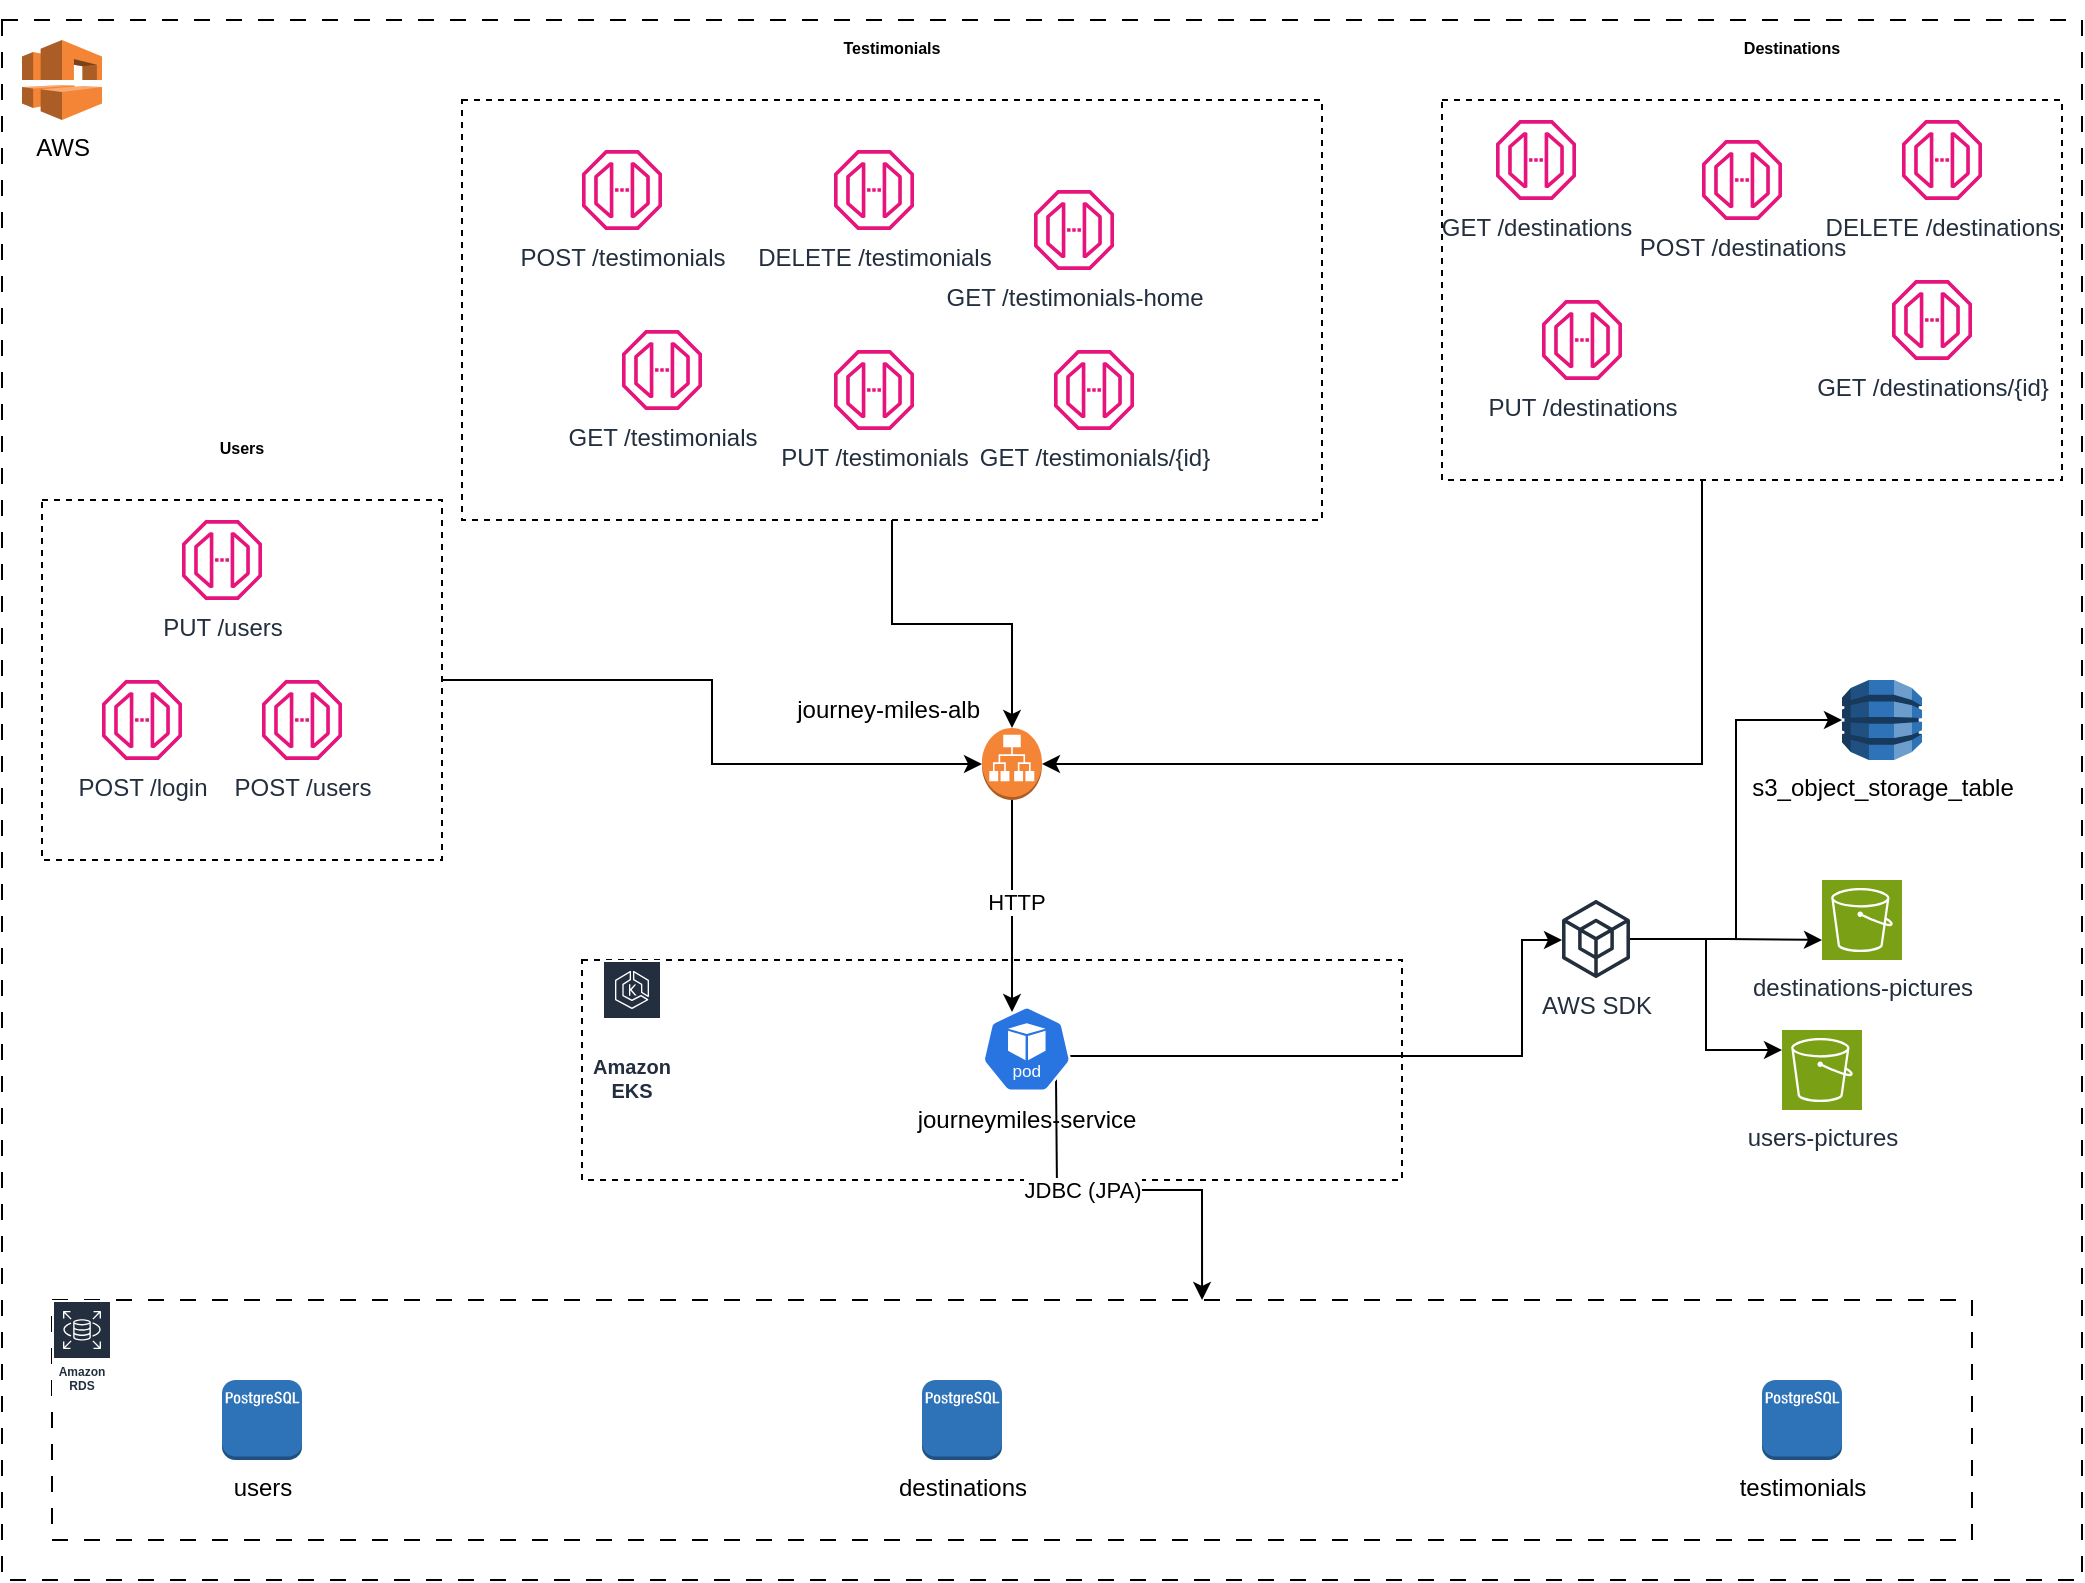 <mxfile version="23.1.6" type="device">
  <diagram name="Página-1" id="MLX7cAFpqejXQM6B0x87">
    <mxGraphModel dx="1224" dy="772" grid="1" gridSize="10" guides="1" tooltips="1" connect="1" arrows="1" fold="1" page="1" pageScale="1" pageWidth="827" pageHeight="1169" math="0" shadow="0">
      <root>
        <mxCell id="0" />
        <mxCell id="1" parent="0" />
        <mxCell id="vnbIYVcIa1wXDEjVaEzZ-17" value="" style="rounded=0;whiteSpace=wrap;html=1;dashed=1;dashPattern=8 8;" parent="1" vertex="1">
          <mxGeometry x="40" y="70" width="1040" height="780" as="geometry" />
        </mxCell>
        <mxCell id="vnbIYVcIa1wXDEjVaEzZ-66" value="&lt;h6&gt;Users&lt;/h6&gt;" style="rounded=0;whiteSpace=wrap;html=1;dashed=1;labelPosition=center;verticalLabelPosition=top;align=center;verticalAlign=bottom;" parent="1" vertex="1">
          <mxGeometry x="60" y="310" width="200" height="180" as="geometry" />
        </mxCell>
        <mxCell id="vnbIYVcIa1wXDEjVaEzZ-64" value="&lt;h6&gt;Testimonials&lt;/h6&gt;" style="rounded=0;whiteSpace=wrap;html=1;dashed=1;labelPosition=center;verticalLabelPosition=top;align=center;verticalAlign=bottom;" parent="1" vertex="1">
          <mxGeometry x="270" y="110" width="430" height="210" as="geometry" />
        </mxCell>
        <mxCell id="vnbIYVcIa1wXDEjVaEzZ-61" value="&lt;blockquote style=&quot;margin: 0 0 0 40px; border: none; padding: 0px;&quot;&gt;&lt;h6&gt;Destinations&lt;/h6&gt;&lt;/blockquote&gt;" style="rounded=0;whiteSpace=wrap;html=1;horizontal=1;verticalAlign=bottom;labelPosition=center;verticalLabelPosition=top;align=center;dashed=1;" parent="1" vertex="1">
          <mxGeometry x="760" y="110" width="310" height="190" as="geometry" />
        </mxCell>
        <mxCell id="vnbIYVcIa1wXDEjVaEzZ-38" value="" style="rounded=0;whiteSpace=wrap;html=1;dashed=1;" parent="1" vertex="1">
          <mxGeometry x="330" y="540" width="410" height="110" as="geometry" />
        </mxCell>
        <mxCell id="vnbIYVcIa1wXDEjVaEzZ-19" value="" style="rounded=0;whiteSpace=wrap;html=1;dashed=1;dashPattern=8 8;" parent="1" vertex="1">
          <mxGeometry x="65" y="710" width="960" height="120" as="geometry" />
        </mxCell>
        <mxCell id="vnbIYVcIa1wXDEjVaEzZ-1" value="&lt;div&gt;users-pictures&lt;/div&gt;" style="sketch=0;points=[[0,0,0],[0.25,0,0],[0.5,0,0],[0.75,0,0],[1,0,0],[0,1,0],[0.25,1,0],[0.5,1,0],[0.75,1,0],[1,1,0],[0,0.25,0],[0,0.5,0],[0,0.75,0],[1,0.25,0],[1,0.5,0],[1,0.75,0]];outlineConnect=0;fontColor=#232F3E;fillColor=#7AA116;strokeColor=#ffffff;dashed=0;verticalLabelPosition=bottom;verticalAlign=top;align=center;html=1;fontSize=12;fontStyle=0;aspect=fixed;shape=mxgraph.aws4.resourceIcon;resIcon=mxgraph.aws4.s3;" parent="1" vertex="1">
          <mxGeometry x="930" y="575" width="40" height="40" as="geometry" />
        </mxCell>
        <mxCell id="vnbIYVcIa1wXDEjVaEzZ-2" value="destinations-pictures" style="sketch=0;points=[[0,0,0],[0.25,0,0],[0.5,0,0],[0.75,0,0],[1,0,0],[0,1,0],[0.25,1,0],[0.5,1,0],[0.75,1,0],[1,1,0],[0,0.25,0],[0,0.5,0],[0,0.75,0],[1,0.25,0],[1,0.5,0],[1,0.75,0]];outlineConnect=0;fontColor=#232F3E;fillColor=#7AA116;strokeColor=#ffffff;dashed=0;verticalLabelPosition=bottom;verticalAlign=top;align=center;html=1;fontSize=12;fontStyle=0;aspect=fixed;shape=mxgraph.aws4.resourceIcon;resIcon=mxgraph.aws4.s3;" parent="1" vertex="1">
          <mxGeometry x="950" y="500" width="40" height="40" as="geometry" />
        </mxCell>
        <mxCell id="vnbIYVcIa1wXDEjVaEzZ-7" value="s3_object_storage_table" style="outlineConnect=0;dashed=0;verticalLabelPosition=bottom;verticalAlign=top;align=center;html=1;shape=mxgraph.aws3.dynamo_db;fillColor=#2E73B8;gradientColor=none;" parent="1" vertex="1">
          <mxGeometry x="960" y="400" width="40" height="40" as="geometry" />
        </mxCell>
        <mxCell id="vnbIYVcIa1wXDEjVaEzZ-15" value="AWS" style="outlineConnect=0;dashed=0;verticalLabelPosition=bottom;verticalAlign=top;align=center;html=1;shape=mxgraph.aws3.vpc;fillColor=#F58536;gradientColor=none;" parent="1" vertex="1">
          <mxGeometry x="50" y="80" width="40" height="40" as="geometry" />
        </mxCell>
        <mxCell id="vnbIYVcIa1wXDEjVaEzZ-4" value="testimonials" style="outlineConnect=0;dashed=0;verticalLabelPosition=bottom;verticalAlign=top;align=center;html=1;shape=mxgraph.aws3.postgre_sql_instance;fillColor=#2E73B8;gradientColor=none;" parent="1" vertex="1">
          <mxGeometry x="920" y="750" width="40" height="40" as="geometry" />
        </mxCell>
        <mxCell id="vnbIYVcIa1wXDEjVaEzZ-5" value="destinations" style="outlineConnect=0;dashed=0;verticalLabelPosition=bottom;verticalAlign=top;align=center;html=1;shape=mxgraph.aws3.postgre_sql_instance;fillColor=#2E73B8;gradientColor=none;" parent="1" vertex="1">
          <mxGeometry x="500" y="750" width="40" height="40" as="geometry" />
        </mxCell>
        <mxCell id="vnbIYVcIa1wXDEjVaEzZ-3" value="users" style="outlineConnect=0;dashed=0;verticalLabelPosition=bottom;verticalAlign=top;align=center;html=1;shape=mxgraph.aws3.postgre_sql_instance;fillColor=#2E73B8;gradientColor=none;" parent="1" vertex="1">
          <mxGeometry x="150" y="750" width="40" height="40" as="geometry" />
        </mxCell>
        <mxCell id="vnbIYVcIa1wXDEjVaEzZ-20" value="Amazon RDS" style="sketch=0;outlineConnect=0;fontColor=#232F3E;gradientColor=none;strokeColor=#ffffff;fillColor=#232F3E;dashed=0;verticalLabelPosition=middle;verticalAlign=bottom;align=center;html=1;whiteSpace=wrap;fontSize=6;fontStyle=1;spacing=3;shape=mxgraph.aws4.productIcon;prIcon=mxgraph.aws4.rds;" parent="1" vertex="1">
          <mxGeometry x="65" y="710" width="30" height="50" as="geometry" />
        </mxCell>
        <mxCell id="vnbIYVcIa1wXDEjVaEzZ-21" value="POST /users" style="sketch=0;outlineConnect=0;fontColor=#232F3E;gradientColor=none;fillColor=#E7157B;strokeColor=none;dashed=0;verticalLabelPosition=bottom;verticalAlign=top;align=center;html=1;fontSize=12;fontStyle=0;aspect=fixed;pointerEvents=1;shape=mxgraph.aws4.endpoint;" parent="1" vertex="1">
          <mxGeometry x="170" y="400" width="40" height="40" as="geometry" />
        </mxCell>
        <mxCell id="vnbIYVcIa1wXDEjVaEzZ-22" value="PUT /users" style="sketch=0;outlineConnect=0;fontColor=#232F3E;gradientColor=none;fillColor=#E7157B;strokeColor=none;dashed=0;verticalLabelPosition=bottom;verticalAlign=top;align=center;html=1;fontSize=12;fontStyle=0;aspect=fixed;pointerEvents=1;shape=mxgraph.aws4.endpoint;" parent="1" vertex="1">
          <mxGeometry x="130" y="320" width="40" height="40" as="geometry" />
        </mxCell>
        <mxCell id="vnbIYVcIa1wXDEjVaEzZ-23" value="POST /login" style="sketch=0;outlineConnect=0;fontColor=#232F3E;gradientColor=none;fillColor=#E7157B;strokeColor=none;dashed=0;verticalLabelPosition=bottom;verticalAlign=top;align=center;html=1;fontSize=12;fontStyle=0;aspect=fixed;pointerEvents=1;shape=mxgraph.aws4.endpoint;" parent="1" vertex="1">
          <mxGeometry x="90" y="400" width="40" height="40" as="geometry" />
        </mxCell>
        <mxCell id="vnbIYVcIa1wXDEjVaEzZ-24" value="POST /testimonials" style="sketch=0;outlineConnect=0;fontColor=#232F3E;gradientColor=none;fillColor=#E7157B;strokeColor=none;dashed=0;verticalLabelPosition=bottom;verticalAlign=top;align=center;html=1;fontSize=12;fontStyle=0;aspect=fixed;pointerEvents=1;shape=mxgraph.aws4.endpoint;" parent="1" vertex="1">
          <mxGeometry x="330" y="135" width="40" height="40" as="geometry" />
        </mxCell>
        <mxCell id="vnbIYVcIa1wXDEjVaEzZ-26" value="GET /testimonials" style="sketch=0;outlineConnect=0;fontColor=#232F3E;gradientColor=none;fillColor=#E7157B;strokeColor=none;dashed=0;verticalLabelPosition=bottom;verticalAlign=top;align=center;html=1;fontSize=12;fontStyle=0;aspect=fixed;pointerEvents=1;shape=mxgraph.aws4.endpoint;" parent="1" vertex="1">
          <mxGeometry x="350" y="225" width="40" height="40" as="geometry" />
        </mxCell>
        <mxCell id="vnbIYVcIa1wXDEjVaEzZ-27" value="PUT /testimonials" style="sketch=0;outlineConnect=0;fontColor=#232F3E;gradientColor=none;fillColor=#E7157B;strokeColor=none;dashed=0;verticalLabelPosition=bottom;verticalAlign=top;align=center;html=1;fontSize=12;fontStyle=0;aspect=fixed;pointerEvents=1;shape=mxgraph.aws4.endpoint;" parent="1" vertex="1">
          <mxGeometry x="456" y="235" width="40" height="40" as="geometry" />
        </mxCell>
        <mxCell id="vnbIYVcIa1wXDEjVaEzZ-28" value="DELETE /testimonials" style="sketch=0;outlineConnect=0;fontColor=#232F3E;gradientColor=none;fillColor=#E7157B;strokeColor=none;dashed=0;verticalLabelPosition=bottom;verticalAlign=top;align=center;html=1;fontSize=12;fontStyle=0;aspect=fixed;pointerEvents=1;shape=mxgraph.aws4.endpoint;" parent="1" vertex="1">
          <mxGeometry x="456" y="135" width="40" height="40" as="geometry" />
        </mxCell>
        <mxCell id="vnbIYVcIa1wXDEjVaEzZ-29" value="GET /testimonials/{id}" style="sketch=0;outlineConnect=0;fontColor=#232F3E;gradientColor=none;fillColor=#E7157B;strokeColor=none;dashed=0;verticalLabelPosition=bottom;verticalAlign=top;align=center;html=1;fontSize=12;fontStyle=0;aspect=fixed;pointerEvents=1;shape=mxgraph.aws4.endpoint;" parent="1" vertex="1">
          <mxGeometry x="566" y="235" width="40" height="40" as="geometry" />
        </mxCell>
        <mxCell id="vnbIYVcIa1wXDEjVaEzZ-30" value="GET /testimonials-home" style="sketch=0;outlineConnect=0;fontColor=#232F3E;gradientColor=none;fillColor=#E7157B;strokeColor=none;dashed=0;verticalLabelPosition=bottom;verticalAlign=top;align=center;html=1;fontSize=12;fontStyle=0;aspect=fixed;pointerEvents=1;shape=mxgraph.aws4.endpoint;" parent="1" vertex="1">
          <mxGeometry x="556" y="155" width="40" height="40" as="geometry" />
        </mxCell>
        <mxCell id="vnbIYVcIa1wXDEjVaEzZ-31" value="POST /destinations" style="sketch=0;outlineConnect=0;fontColor=#232F3E;gradientColor=none;fillColor=#E7157B;strokeColor=none;dashed=0;verticalLabelPosition=bottom;verticalAlign=top;align=center;html=1;fontSize=12;fontStyle=0;aspect=fixed;pointerEvents=1;shape=mxgraph.aws4.endpoint;" parent="1" vertex="1">
          <mxGeometry x="890" y="130" width="40" height="40" as="geometry" />
        </mxCell>
        <mxCell id="vnbIYVcIa1wXDEjVaEzZ-32" value="GET /destinations" style="sketch=0;outlineConnect=0;fontColor=#232F3E;gradientColor=none;fillColor=#E7157B;strokeColor=none;dashed=0;verticalLabelPosition=bottom;verticalAlign=top;align=center;html=1;fontSize=12;fontStyle=0;aspect=fixed;pointerEvents=1;shape=mxgraph.aws4.endpoint;" parent="1" vertex="1">
          <mxGeometry x="787" y="120" width="40" height="40" as="geometry" />
        </mxCell>
        <mxCell id="vnbIYVcIa1wXDEjVaEzZ-33" value="PUT /destinations" style="sketch=0;outlineConnect=0;fontColor=#232F3E;gradientColor=none;fillColor=#E7157B;strokeColor=none;dashed=0;verticalLabelPosition=bottom;verticalAlign=top;align=center;html=1;fontSize=12;fontStyle=0;aspect=fixed;pointerEvents=1;shape=mxgraph.aws4.endpoint;" parent="1" vertex="1">
          <mxGeometry x="810" y="210" width="40" height="40" as="geometry" />
        </mxCell>
        <mxCell id="vnbIYVcIa1wXDEjVaEzZ-34" value="DELETE /destinations" style="sketch=0;outlineConnect=0;fontColor=#232F3E;gradientColor=none;fillColor=#E7157B;strokeColor=none;dashed=0;verticalLabelPosition=bottom;verticalAlign=top;align=center;html=1;fontSize=12;fontStyle=0;aspect=fixed;pointerEvents=1;shape=mxgraph.aws4.endpoint;" parent="1" vertex="1">
          <mxGeometry x="990" y="120" width="40" height="40" as="geometry" />
        </mxCell>
        <mxCell id="vnbIYVcIa1wXDEjVaEzZ-35" value="GET /destinations/{id}" style="sketch=0;outlineConnect=0;fontColor=#232F3E;gradientColor=none;fillColor=#E7157B;strokeColor=none;dashed=0;verticalLabelPosition=bottom;verticalAlign=top;align=center;html=1;fontSize=12;fontStyle=0;aspect=fixed;pointerEvents=1;shape=mxgraph.aws4.endpoint;" parent="1" vertex="1">
          <mxGeometry x="985" y="200" width="40" height="40" as="geometry" />
        </mxCell>
        <mxCell id="vnbIYVcIa1wXDEjVaEzZ-56" style="edgeStyle=orthogonalEdgeStyle;rounded=0;orthogonalLoop=1;jettySize=auto;html=1;" parent="1" target="vnbIYVcIa1wXDEjVaEzZ-51" edge="1">
          <mxGeometry relative="1" as="geometry">
            <Array as="points">
              <mxPoint x="800" y="588" />
              <mxPoint x="800" y="530" />
            </Array>
            <mxPoint x="567" y="588" as="sourcePoint" />
          </mxGeometry>
        </mxCell>
        <mxCell id="vnbIYVcIa1wXDEjVaEzZ-42" style="edgeStyle=orthogonalEdgeStyle;rounded=0;orthogonalLoop=1;jettySize=auto;html=1;entryX=0.599;entryY=0;entryDx=0;entryDy=0;entryPerimeter=0;exitX=1;exitY=0.75;exitDx=0;exitDy=0;exitPerimeter=0;" parent="1" target="vnbIYVcIa1wXDEjVaEzZ-19" edge="1">
          <mxGeometry relative="1" as="geometry">
            <mxPoint x="567" y="599" as="sourcePoint" />
          </mxGeometry>
        </mxCell>
        <mxCell id="vnbIYVcIa1wXDEjVaEzZ-43" value="JDBC (JPA)" style="edgeLabel;html=1;align=center;verticalAlign=middle;resizable=0;points=[];" parent="vnbIYVcIa1wXDEjVaEzZ-42" vertex="1" connectable="0">
          <mxGeometry x="-0.26" relative="1" as="geometry">
            <mxPoint as="offset" />
          </mxGeometry>
        </mxCell>
        <mxCell id="vnbIYVcIa1wXDEjVaEzZ-51" value="AWS SDK" style="sketch=0;outlineConnect=0;fontColor=#232F3E;gradientColor=none;fillColor=#232F3D;strokeColor=none;dashed=0;verticalLabelPosition=bottom;verticalAlign=top;align=center;html=1;fontSize=12;fontStyle=0;aspect=fixed;pointerEvents=1;shape=mxgraph.aws4.external_sdk;" parent="1" vertex="1">
          <mxGeometry x="820" y="510" width="34" height="39" as="geometry" />
        </mxCell>
        <mxCell id="vnbIYVcIa1wXDEjVaEzZ-52" style="edgeStyle=orthogonalEdgeStyle;rounded=0;orthogonalLoop=1;jettySize=auto;html=1;entryX=0;entryY=0.75;entryDx=0;entryDy=0;entryPerimeter=0;" parent="1" source="vnbIYVcIa1wXDEjVaEzZ-51" target="vnbIYVcIa1wXDEjVaEzZ-2" edge="1">
          <mxGeometry relative="1" as="geometry" />
        </mxCell>
        <mxCell id="vnbIYVcIa1wXDEjVaEzZ-53" style="edgeStyle=orthogonalEdgeStyle;rounded=0;orthogonalLoop=1;jettySize=auto;html=1;entryX=0;entryY=0.25;entryDx=0;entryDy=0;entryPerimeter=0;" parent="1" source="vnbIYVcIa1wXDEjVaEzZ-51" target="vnbIYVcIa1wXDEjVaEzZ-1" edge="1">
          <mxGeometry relative="1" as="geometry" />
        </mxCell>
        <mxCell id="vnbIYVcIa1wXDEjVaEzZ-54" style="edgeStyle=orthogonalEdgeStyle;rounded=0;orthogonalLoop=1;jettySize=auto;html=1;entryX=0;entryY=0.5;entryDx=0;entryDy=0;entryPerimeter=0;" parent="1" source="vnbIYVcIa1wXDEjVaEzZ-51" target="vnbIYVcIa1wXDEjVaEzZ-7" edge="1">
          <mxGeometry relative="1" as="geometry" />
        </mxCell>
        <mxCell id="vnbIYVcIa1wXDEjVaEzZ-58" value="journey-miles-alb" style="outlineConnect=0;dashed=0;verticalLabelPosition=top;verticalAlign=bottom;align=right;html=1;shape=mxgraph.aws3.application_load_balancer;fillColor=#F58536;gradientColor=none;labelPosition=left;" parent="1" vertex="1">
          <mxGeometry x="530" y="424" width="30" height="36" as="geometry" />
        </mxCell>
        <mxCell id="vnbIYVcIa1wXDEjVaEzZ-59" style="edgeStyle=orthogonalEdgeStyle;rounded=0;orthogonalLoop=1;jettySize=auto;html=1;entryX=0.5;entryY=0;entryDx=0;entryDy=0;entryPerimeter=0;" parent="1" source="vnbIYVcIa1wXDEjVaEzZ-58" edge="1">
          <mxGeometry relative="1" as="geometry">
            <mxPoint x="545" y="566" as="targetPoint" />
          </mxGeometry>
        </mxCell>
        <mxCell id="vnbIYVcIa1wXDEjVaEzZ-60" value="HTTP" style="edgeLabel;html=1;align=center;verticalAlign=middle;resizable=0;points=[];" parent="vnbIYVcIa1wXDEjVaEzZ-59" vertex="1" connectable="0">
          <mxGeometry x="-0.038" y="2" relative="1" as="geometry">
            <mxPoint as="offset" />
          </mxGeometry>
        </mxCell>
        <mxCell id="vnbIYVcIa1wXDEjVaEzZ-63" style="edgeStyle=orthogonalEdgeStyle;rounded=0;orthogonalLoop=1;jettySize=auto;html=1;entryX=1;entryY=0.5;entryDx=0;entryDy=0;entryPerimeter=0;" parent="1" source="vnbIYVcIa1wXDEjVaEzZ-61" target="vnbIYVcIa1wXDEjVaEzZ-58" edge="1">
          <mxGeometry relative="1" as="geometry">
            <Array as="points">
              <mxPoint x="890" y="442" />
            </Array>
          </mxGeometry>
        </mxCell>
        <mxCell id="vnbIYVcIa1wXDEjVaEzZ-65" style="edgeStyle=orthogonalEdgeStyle;rounded=0;orthogonalLoop=1;jettySize=auto;html=1;entryX=0.5;entryY=0;entryDx=0;entryDy=0;entryPerimeter=0;" parent="1" source="vnbIYVcIa1wXDEjVaEzZ-64" target="vnbIYVcIa1wXDEjVaEzZ-58" edge="1">
          <mxGeometry relative="1" as="geometry" />
        </mxCell>
        <mxCell id="vnbIYVcIa1wXDEjVaEzZ-67" style="edgeStyle=orthogonalEdgeStyle;rounded=0;orthogonalLoop=1;jettySize=auto;html=1;entryX=0;entryY=0.5;entryDx=0;entryDy=0;entryPerimeter=0;" parent="1" source="vnbIYVcIa1wXDEjVaEzZ-66" target="vnbIYVcIa1wXDEjVaEzZ-58" edge="1">
          <mxGeometry relative="1" as="geometry" />
        </mxCell>
        <mxCell id="4G7G7Z83K_GJUfsltvQw-1" value="Amazon EKS" style="sketch=0;outlineConnect=0;fontColor=#232F3E;gradientColor=none;strokeColor=#ffffff;fillColor=#232F3E;dashed=0;verticalLabelPosition=bottom;verticalAlign=top;align=center;html=1;whiteSpace=wrap;fontSize=10;fontStyle=1;spacing=3;shape=mxgraph.aws4.productIcon;prIcon=mxgraph.aws4.eks;labelPosition=center;" vertex="1" parent="1">
          <mxGeometry x="340" y="540" width="30" height="40" as="geometry" />
        </mxCell>
        <mxCell id="4G7G7Z83K_GJUfsltvQw-2" value="journeymiles-service" style="aspect=fixed;sketch=0;html=1;dashed=0;whitespace=wrap;fillColor=#2875E2;strokeColor=#ffffff;points=[[0.005,0.63,0],[0.1,0.2,0],[0.9,0.2,0],[0.5,0,0],[0.995,0.63,0],[0.72,0.99,0],[0.5,1,0],[0.28,0.99,0]];shape=mxgraph.kubernetes.icon2;kubernetesLabel=1;prIcon=pod;labelPosition=center;verticalLabelPosition=bottom;align=center;verticalAlign=top;" vertex="1" parent="1">
          <mxGeometry x="530" y="563" width="44.79" height="43" as="geometry" />
        </mxCell>
      </root>
    </mxGraphModel>
  </diagram>
</mxfile>
